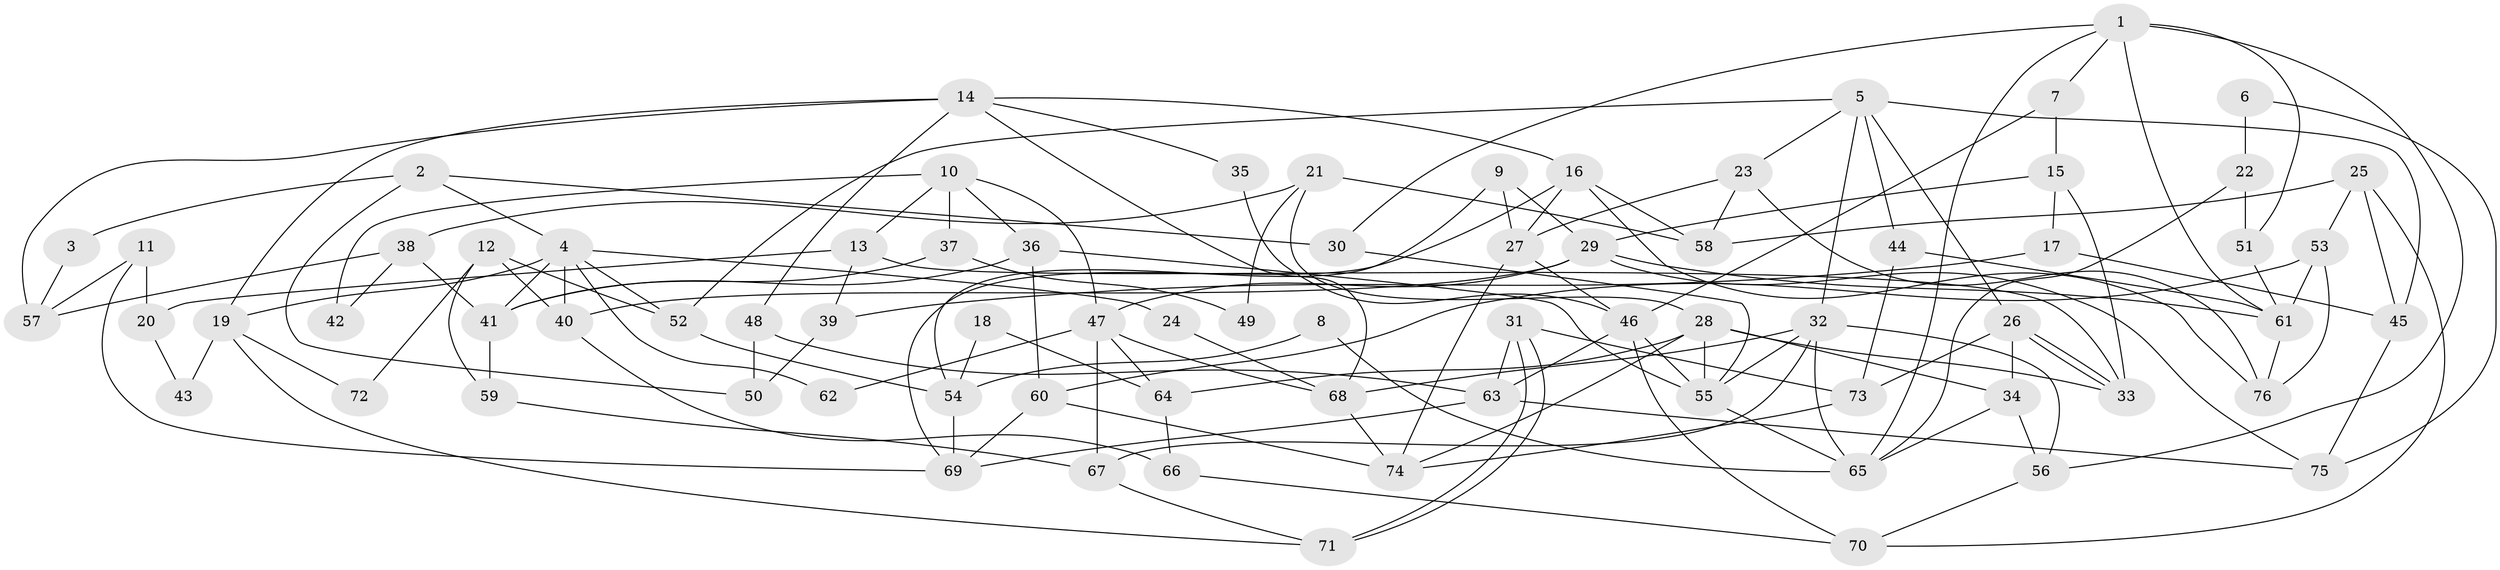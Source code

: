 // Generated by graph-tools (version 1.1) at 2025/50/03/09/25 03:50:02]
// undirected, 76 vertices, 152 edges
graph export_dot {
graph [start="1"]
  node [color=gray90,style=filled];
  1;
  2;
  3;
  4;
  5;
  6;
  7;
  8;
  9;
  10;
  11;
  12;
  13;
  14;
  15;
  16;
  17;
  18;
  19;
  20;
  21;
  22;
  23;
  24;
  25;
  26;
  27;
  28;
  29;
  30;
  31;
  32;
  33;
  34;
  35;
  36;
  37;
  38;
  39;
  40;
  41;
  42;
  43;
  44;
  45;
  46;
  47;
  48;
  49;
  50;
  51;
  52;
  53;
  54;
  55;
  56;
  57;
  58;
  59;
  60;
  61;
  62;
  63;
  64;
  65;
  66;
  67;
  68;
  69;
  70;
  71;
  72;
  73;
  74;
  75;
  76;
  1 -- 61;
  1 -- 7;
  1 -- 30;
  1 -- 51;
  1 -- 56;
  1 -- 65;
  2 -- 30;
  2 -- 4;
  2 -- 3;
  2 -- 50;
  3 -- 57;
  4 -- 40;
  4 -- 19;
  4 -- 24;
  4 -- 41;
  4 -- 52;
  4 -- 62;
  5 -- 32;
  5 -- 26;
  5 -- 23;
  5 -- 44;
  5 -- 45;
  5 -- 52;
  6 -- 75;
  6 -- 22;
  7 -- 46;
  7 -- 15;
  8 -- 65;
  8 -- 54;
  9 -- 27;
  9 -- 54;
  9 -- 29;
  10 -- 36;
  10 -- 47;
  10 -- 13;
  10 -- 37;
  10 -- 42;
  11 -- 57;
  11 -- 69;
  11 -- 20;
  12 -- 52;
  12 -- 59;
  12 -- 40;
  12 -- 72;
  13 -- 33;
  13 -- 20;
  13 -- 39;
  14 -- 68;
  14 -- 48;
  14 -- 16;
  14 -- 19;
  14 -- 35;
  14 -- 57;
  15 -- 29;
  15 -- 33;
  15 -- 17;
  16 -- 27;
  16 -- 58;
  16 -- 69;
  16 -- 76;
  17 -- 45;
  17 -- 39;
  18 -- 64;
  18 -- 54;
  19 -- 71;
  19 -- 43;
  19 -- 72;
  20 -- 43;
  21 -- 58;
  21 -- 28;
  21 -- 38;
  21 -- 49;
  22 -- 51;
  22 -- 65;
  23 -- 76;
  23 -- 27;
  23 -- 58;
  24 -- 68;
  25 -- 70;
  25 -- 58;
  25 -- 45;
  25 -- 53;
  26 -- 34;
  26 -- 33;
  26 -- 33;
  26 -- 73;
  27 -- 74;
  27 -- 46;
  28 -- 64;
  28 -- 74;
  28 -- 33;
  28 -- 34;
  28 -- 55;
  29 -- 61;
  29 -- 40;
  29 -- 47;
  29 -- 75;
  30 -- 55;
  31 -- 71;
  31 -- 71;
  31 -- 63;
  31 -- 73;
  32 -- 65;
  32 -- 56;
  32 -- 55;
  32 -- 67;
  32 -- 68;
  34 -- 65;
  34 -- 56;
  35 -- 46;
  36 -- 55;
  36 -- 60;
  36 -- 41;
  37 -- 41;
  37 -- 49;
  38 -- 41;
  38 -- 42;
  38 -- 57;
  39 -- 50;
  40 -- 66;
  41 -- 59;
  44 -- 73;
  44 -- 61;
  45 -- 75;
  46 -- 55;
  46 -- 63;
  46 -- 70;
  47 -- 68;
  47 -- 62;
  47 -- 64;
  47 -- 67;
  48 -- 63;
  48 -- 50;
  51 -- 61;
  52 -- 54;
  53 -- 76;
  53 -- 60;
  53 -- 61;
  54 -- 69;
  55 -- 65;
  56 -- 70;
  59 -- 67;
  60 -- 69;
  60 -- 74;
  61 -- 76;
  63 -- 75;
  63 -- 69;
  64 -- 66;
  66 -- 70;
  67 -- 71;
  68 -- 74;
  73 -- 74;
}
